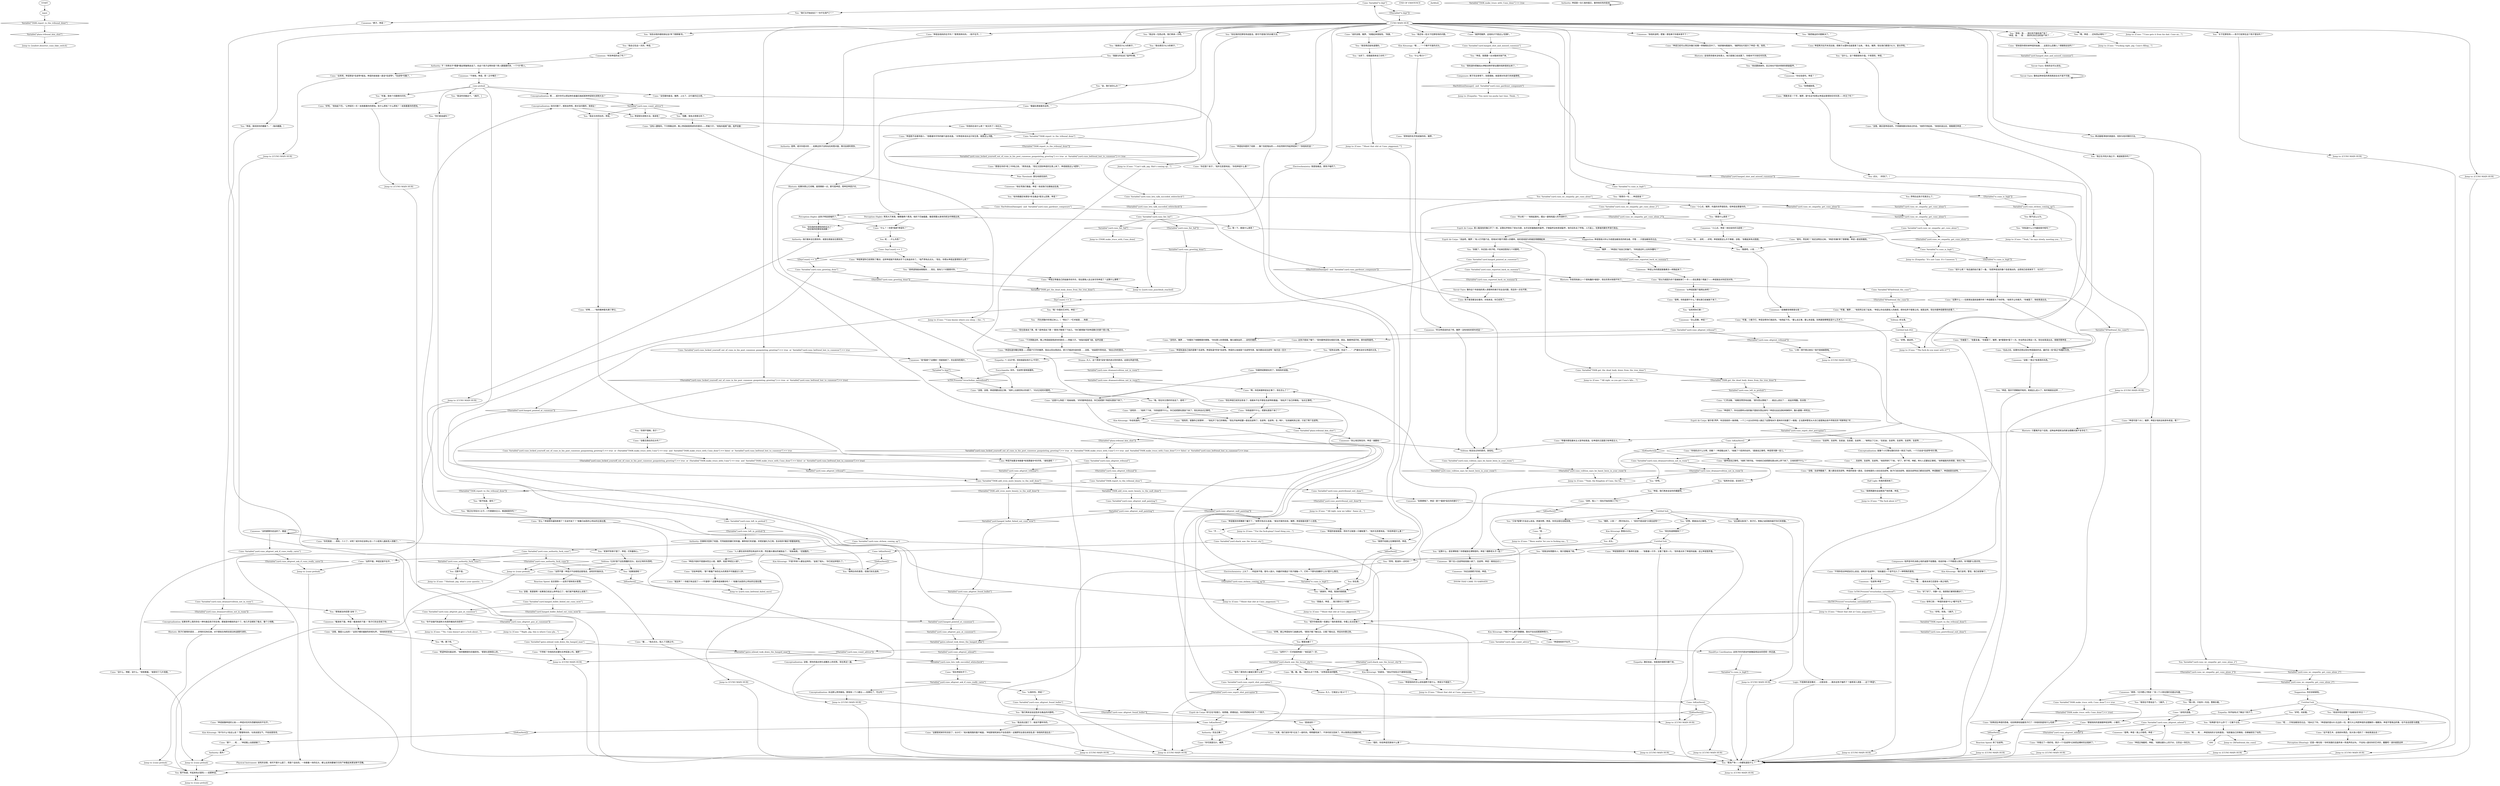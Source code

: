 # YARD / CUNO
# * All greeting except "Making amends".
#* Throwing up advice.
#* Buy pants.
# ==================================================
digraph G {
	  0 [label="START"];
	  1 [label="input"];
	  2 [label="You: “嘿小孩，只给你一句话。警察办案。”"];
	  3 [label="You: “别往我的犯罪现场扔石头了！”\n“别在我的犯罪现场闹腾！”"];
	  4 [label="You: “我没时间做这个。”[离开。]"];
	  5 [label="Jump to: [cuno prehub]"];
	  6 [label="Cuno: “坤诺死了，你也会那样从他的脑子里挑东西出来吗？坤诺也会走进枪林弹雨中，像头豪猪一样死去。”"];
	  7 [label="You: “只有*智障*才会这么说话。恭喜你啊，坤诺，你完全是在自取其辱。”"];
	  8 [label="Cuno: “呃……”"];
	  9 [label="You: “我这有一包思必得，我们再来一次吧。”"];
	  10 [label="Jump to: [Cuno: \"\"Fucking right, pig. Cuno's filling...\"]"];
	  11 [label="Cuno: “呃……只有加姆洛克北边。”他纠正了你。“坤诺指的是8/81北边的一切。那只大公鸡把坤诺的话理解的一塌糊涂。坤诺不管南边的事，也不会去招惹马德雷。”"];
	  12 [label="Cuno: Variable[\"XP.befriend_the_cuno\"]"];
	  13 [label="Variable[\"XP.befriend_the_cuno\"]", shape=diamond];
	  14 [label="!(Variable[\"XP.befriend_the_cuno\"])", shape=diamond];
	  15 [label="Volition: 好主意。"];
	  16 [label="Untitled hub (02)"];
	  17 [label="Pain Threshold: 莫名地感觉良好。"];
	  18 [label="Jump to: [CUNO MAIN HUB]"];
	  19 [label="You: “好吧。”"];
	  20 [label="Cuno: “你跟坤诺算是玩完了，快他妈的滚蛋。”"];
	  21 [label="Cuno: “……吉皮特，吉皮特，吉皮特。”他突然停了下来。“好了，停下吧，坤妮，坤大人还要说正事呢。”他带着胜利的得意，转向了你。"];
	  22 [label="You: “但我没有想要杀人，我只是瞄准了她。”"];
	  23 [label="Jump to: [CUNO MAIN HUB]"];
	  24 [label="Cuno: Variable[\"yard.cuno_fist_fail\"]"];
	  25 [label="Variable[\"yard.cuno_fist_fail\"]", shape=diamond];
	  26 [label="!(Variable[\"yard.cuno_fist_fail\"])", shape=diamond];
	  27 [label="Cuno: Variable[\"yard.cuno_altgreet_tribunal\"]"];
	  28 [label="Variable[\"yard.cuno_altgreet_tribunal\"]", shape=diamond];
	  29 [label="!(Variable[\"yard.cuno_altgreet_tribunal\"])", shape=diamond];
	  30 [label="Cuno: “带着你那些康米主义宣传给我滚。在坤诺的王国里只有坤诺主义。”"];
	  31 [label="You: “听着，我有个问题想问问你。”"];
	  32 [label="Cuno: “坤诺正嗨着呢，坤妮。”他擦去额头上的汗水，又扔出一块石头。"];
	  33 [label="You: “如果我想呢？”"];
	  34 [label="Cuno: “那个……呃……”坤诺看上去困惑极了。"];
	  35 [label="You: “是吗？那你的小蝗城又算什么呢？"];
	  36 [label="You: 坤诺呕吐抑制大法，我来啦！"];
	  37 [label="You: “噢耶，小孩！”（赞许地点头。）“但你不是说是*沙漠吉皮特*？”"];
	  38 [label="You: “我把毒品的问题解决了。”"];
	  39 [label="You: 再试着看清他的真面目，找到与他共情的方法。"];
	  40 [label="You: Variable[\"yard.cuno_wc_empathy_get_cuno_alone_2\"]"];
	  41 [label="Variable[\"yard.cuno_wc_empathy_get_cuno_alone_2\"]", shape=diamond];
	  42 [label="!(Variable[\"yard.cuno_wc_empathy_get_cuno_alone_2\"])", shape=diamond];
	  43 [label="Cuno: “再敢多说一个字，猪猡，就*永远*别想从坤诺这里得到任何东西——听见了吗？”"];
	  44 [label="Cuno: “你到底想干什么，把那玩意放下来了？”"];
	  45 [label="Jump to: [seafort.deserter_cuno_fake_switch]"];
	  46 [label="END OF EXISTENCE"];
	  47 [label="Cuno: “希望坤诺也能这样，”他的眼睛里包含着悲伤。“那家伙真够恶心的。”"];
	  48 [label="Cuno: “好啊，就让坤诺给你几条建议吧。”那孩子看了看左边，又看了看右边，然后向你靠过来。"];
	  49 [label="Cuno: “坤诺看到你挥舞那个罐子了，”他赞许地点头说道。“相当可爱的杂技，猪猡。坤诺很喜欢那个小流氓。”"];
	  50 [label="Cuno: “大家。他们说你*死*过去了一段时间。明明都死掉了，不多时却又回来了。所以我想这还挺酷的呢。”"];
	  51 [label="Jump to: [Cuno: \"\"Cuno knows where you sleep -- the...\"]"];
	  52 [label="Jump to: [CUNO MAIN HUB]"];
	  53 [label="You: “你们是亲戚吗？”"];
	  54 [label="Reaction Speed: 反应很快——这孩子很有街头智慧。"];
	  55 [label="Perception (Sight): 男孩大汗淋漓，眼睛像两个黑洞。他的下巴抽搐着，像是想要从身体的统治中挣脱出来。"];
	  56 [label="Jump to: [TASK.make_truce_with_Cuno_done]"];
	  57 [label="Untitled hub"];
	  58 [label="Cunoesse: “没错！*真正*有意思的东西。”"];
	  59 [label="Jump to: [Cuno: \"\"No. Cuno doesn't give a fuck about...\"]"];
	  60 [label="Cuno: “听着，小婊子们，坤诺会帮你们搞定的。”他扬起下巴。“要么谈正事，要么快滚蛋。别再跟我唧唧歪歪什么艺术了。”"];
	  61 [label="Esprit de Corps: “流血吧，猪猡！”有人打开窗户说，但埃米尔看不清那人的模样。他的视线因为疼痛变得模糊起来……"];
	  62 [label="You: “这全都太肤浅了，孩子们。种族之谜深奥到超乎你们的想象。”"];
	  63 [label="Jump to: [Cuno: \"\"The fuck about it?\"\"]"];
	  64 [label="Authority: 胜利！"];
	  65 [label="Cuno: Variable[\"yard.cuno_volition_says_he_hasnt_been_in_your_room\"]"];
	  66 [label="Variable[\"yard.cuno_volition_says_he_hasnt_been_in_your_room\"]", shape=diamond];
	  67 [label="!(Variable[\"yard.cuno_volition_says_he_hasnt_been_in_your_room\"])", shape=diamond];
	  68 [label="Cuno: “你错过了一场好戏，刚才一个*吉皮特*过来把这棵树完全毁掉了。”"];
	  69 [label="You: “坤诺，我……我吐到不能检查尸体了……”\n“坤诺，我……我……真的吐到无法检查尸体了……”"];
	  70 [label="Jump to: [CUNO MAIN HUB]"];
	  71 [label="Jump to: [Cuno: \"\"Shoot that shit at Cuno, piggonaut.\"\"]"];
	  72 [label="Jump to: [Cuno: \"\"Shoot that shit at Cuno, piggonaut.\"\"]"];
	  73 [label="Cuno: Variable[\"yard.cuno_authority_fuck_cuno\"]"];
	  74 [label="Variable[\"yard.cuno_authority_fuck_cuno\"]", shape=diamond];
	  75 [label="!(Variable[\"yard.cuno_authority_fuck_cuno\"])", shape=diamond];
	  76 [label="Cuno: “好啊…….”他的眼神里充满了梦幻。"];
	  77 [label="Cuno: Variable[\"yard.cuno_altgreet_wall_painting\"]"];
	  78 [label="Variable[\"yard.cuno_altgreet_wall_painting\"]", shape=diamond];
	  79 [label="!(Variable[\"yard.cuno_altgreet_wall_painting\"])", shape=diamond];
	  80 [label="You: “那是什么意思？”"];
	  81 [label="You: 等一下，那是什么意思？"];
	  82 [label="Cuno: “坤诺知道你睡在哪里——把窗户打开的猪猡。我会从阳台爬进去，把刀子插进你身体里……没错，”他装腔作势地说，“我去过你的房间。”"];
	  83 [label="You: “嗯……看来未来它还是有一席之地的。”"];
	  84 [label="Cuno: “是啊，你到底想干什么？那玩意已经被放下来了。”"];
	  85 [label="You: “我还有一些关于犯罪现场的问题。”"];
	  86 [label="Authority: 不！你再也不*需要*跟这帮脑残说话了。向这个孩子证明你是个男人要重要的多。一个*大*男人。"];
	  87 [label="You: “关于犯罪现场——孩子们经常在这个院子里玩吗？”"];
	  88 [label="You: “我正在寻找大海之子。难道就是你吗？”"];
	  89 [label="Cuno: “坤诺可是个大C，猪猡，坤诺才他妈没有尿布老鼠，嗯？”"];
	  90 [label="Cuno: “现在坤诺在乎了。”"];
	  91 [label="Jump to: [Cuno: \"\"Can't talk, pig. Shit's coming up...\"]"];
	  92 [label="You: “认真的吗，坤诺？”"];
	  93 [label="Jump to: [cuno prehub]"];
	  94 [label="You: “我现在不想谈这个。”[离开。]"];
	  95 [label="Esprit de Corps: 玻尔塔·罗萨，布吉街前的一条侧巷。一个二十出头的年轻人接近了巡警埃米尔·莫林并问他要了一根烟。正当莫林警官从大衣口袋里掏出他今早刚买的“阿斯特拉”时……"];
	  96 [label="You: “别傻了，你还是小孩子呢。不如来回答我几个问题吧。”"];
	  97 [label="Cuno: Variable[\"TASK.add_even_more_beauty_to_the_wall_done\"]"];
	  98 [label="Variable[\"TASK.add_even_more_beauty_to_the_wall_done\"]", shape=diamond];
	  99 [label="!(Variable[\"TASK.add_even_more_beauty_to_the_wall_done\"])", shape=diamond];
	  100 [label="darkhub"];
	  101 [label="Rhetoric: 金钱债务根本没有意义，他只是随口说说罢了。你根本不欠他任何东西。"];
	  102 [label="Cuno: “在此之后，如果你还想出现在坤诺面前的话，最好说一些*真正*有趣的东西。”"];
	  103 [label="Drama: 大人，这个男孩*没有*真的进过您的房间。这是在弄虚作假。"];
	  104 [label="Conceptualization: 就像个小引擎在围栏的另一侧活了似的，一个只会说*吉皮特*的引擎。"];
	  105 [label="Cuno: “好吧。”他抬起下巴。“让坤诺乐一乐！给我看看你的把戏。有什么把戏？什么把戏？！给我看看你的把戏。”"];
	  106 [label="You: 弄明白这孩子究竟怎么了。"];
	  107 [label="You: Variable[\"yard.cuno_wc_empathy_get_cuno_alone\"]"];
	  108 [label="Variable[\"yard.cuno_wc_empathy_get_cuno_alone\"]", shape=diamond];
	  109 [label="!(Variable[\"yard.cuno_wc_empathy_get_cuno_alone\"])", shape=diamond];
	  110 [label="Cunoesse: “听见坤诺说的话了吧，猪猡！没有他妈的尿布老鼠！”"];
	  111 [label="You: “我正在寻找大C之子。C代表康米主义。难道就是你吗？”"];
	  112 [label="You: “别在我的犯罪现场说脏话，那可不是我们的办案方法。”"];
	  113 [label="Cuno: “什么？！你想*挑衅*坤诺吗？”"];
	  114 [label="Cuno: “没看见我在扔石头吗？”"];
	  115 [label="Cuno: “亡灵法猪。”他眼含赞赏地说着。“那东西太黑暗了……就这么进去了……如此的残酷。告诉我：“"];
	  116 [label="You: “是谁说的？”"];
	  117 [label="Kim Kitsuragi: “不是*所有*人都会这样的。”金摇了摇头。“你已经这样很久了。”"];
	  118 [label="You: 别在意。"];
	  119 [label="Jump to: [CUNO MAIN HUB]"];
	  120 [label="You: “他说要谢谢你。反正他也不是非得拿到那副盔甲。”"];
	  121 [label="You: “好吧，向前看。”"];
	  122 [label="Cuno: 这孩子提高了嗓门：“但你跟坤诺现在相安无事，朋友。敢朝坤诺开枪，那你就等着吧。”"];
	  123 [label="Savoir Faire: 像他这种体型的男孩爬进去也不是不可能……"];
	  124 [label="Jump to: [Cuno: \"\"Yeah, the Kingdom of Cuno, the fuc...\"]"];
	  125 [label="Kim Kitsuragi: “嗯……”一个微不可查的点头。"];
	  126 [label="Kim Kitsuragi: “*我们*什么都不需要做，我也不会去招惹那种势力。”"];
	  127 [label="Cuno: “傻逼玩意就喜欢这样。”"];
	  128 [label="Cuno: “没错，像座火山似的！”这孩子模仿着剧烈的呕吐声。“真他妈的悲哀。”"];
	  129 [label="Cuno: “原来是你想杀掉坤诺的姑娘……这是怎么回事儿？想跟我谈谈吗？”"];
	  130 [label="Jump to: [Cuno: \"\"Right, pig, this is where Cuno pla...\"]"];
	  131 [label="Jump to: [CUNO MAIN HUB]"];
	  132 [label="Jump to: [CUNO MAIN HUB]"];
	  133 [label="Kim Kitsuragi: “你*为什么*会这么说？”警督转向你，与其说是生气，不如说是惊讶。"];
	  134 [label="Conceptualization: 没错，把你的弱点转化成概念上的优势。现在再试一遍。"];
	  135 [label="Cuno: “你他妈在说什么呢？”他又扔了一块石头。"];
	  136 [label="Cuno: Variable[\"yard.cuno_left_in_prehub\"]"];
	  137 [label="Variable[\"yard.cuno_left_in_prehub\"]", shape=diamond];
	  138 [label="!(Variable[\"yard.cuno_left_in_prehub\"])", shape=diamond];
	  139 [label="Jump to: [Cuno: \"\"Shoot that shit at Cuno, piggonaut.\"\"]"];
	  140 [label="Cuno: “坤诺正带着自己的姑娘寻欢作乐，现在那贱人反过来可怜坤诺了？这算什么事啊？”"];
	  141 [label="Savoir Faire: 像你这个年龄段的男人穿那样的裤子完全没问题，而且你一点也不胖。"];
	  142 [label="Jump to: [Empathy: \"You were too pushy last time. Think...\"]"];
	  143 [label="Suggestion: 你应该谢谢他。"];
	  144 [label="Esprit de Corps: 那人瞄准他的胸口开了一枪，巡警应声倒在了排水沟里，右手还抓着胸前的盔甲。子弹虽然没有穿透盔甲，他仍旧失去了呼吸。人行道上，犯罪者的脚步声渐行渐远。"];
	  145 [label="Cunoesse: “吉皮特，吉皮特，吉皮迪，吉皮提，吉皮特……”她喷出了口水，“吉皮迪，吉皮特，吉皮特，吉皮特，吉皮特……”"];
	  146 [label="Jump to: [CUNO MAIN HUB]"];
	  147 [label="Cuno: “没错，吉皮特酷极了，潮人都会说吉皮特。坤诺的爸爸一直说，无线电里的人也在说吉皮特。条子们说吉皮特。就连吉皮特自己都说吉皮特。坤诺酷极了，坤诺就是吉皮特。”"];
	  148 [label="You: “好了好了，冷静一点。我想我们都得到教训了。”"];
	  149 [label="Jump to: [XP.befriend_the_cuno]"];
	  150 [label="Cuno: Variable[\"yard.cuno_dramaorvolition_not_in_room\"]"];
	  151 [label="Variable[\"yard.cuno_dramaorvolition_not_in_room\"]", shape=diamond];
	  152 [label="!(Variable[\"yard.cuno_dramaorvolition_not_in_room\"])", shape=diamond];
	  153 [label="You: “那我就当你回答‘没有’了。”"];
	  154 [label="Cunoesse: “欧耶，*正中靶心*坤诺！”另一个小孩在围栏后面尖叫着。"];
	  155 [label="Rhetoric: 孩子们使用的语言……非常的无拘无束。对于那些生物而言是没有道理可讲的。"];
	  156 [label="Cuno: “坤诺他妈的怎么会知道耙子是什么，坤诺又不是园丁。”"];
	  157 [label="DOOM THAT CAME TO SARNATH"];
	  158 [label="You: “扔得不错嘛，孩子！”"];
	  159 [label="Cuno: “没空跟你废话，猪猡。上头了，正忙着扔石头呢。”"];
	  160 [label="Electrochemistry: 上头了……听起来不错，很令人高兴。你最好多跟这个孩子接触一下，打听一下那句劲爆的*上头*是什么情况。"];
	  161 [label="Cuno: “你还是个呆子，”他并无恶意地说。”你找坤诺什么事？”"];
	  162 [label="You: “悠着点，坤诺……我只想问几个问题？”"];
	  163 [label="Kim Kitsuragi: “别紧张，”他似乎有些过于谨慎地说着。"];
	  164 [label="Conceptualization: 别问问题了，顺其自然吧。绝对没问题的，我保证！"];
	  165 [label="Cuno: DayCount() == 3"];
	  166 [label="DayCount() == 3", shape=diamond];
	  167 [label="!(DayCount() == 3)", shape=diamond];
	  168 [label="Cuno: “坤诺希望你已经得到了教训，这样坤诺就不用再派手下过来追杀你了。”他严肃地点点头。“现在，你想从坤诺这里得到什么呢？”"];
	  169 [label="Cuno: “坤诺知道自己指的是哪个吉皮特。坤诺知道*所有*吉皮特。坤诺的父亲就是个吉皮特专家，每天都会说吉皮特！每天说一百次！！”"];
	  170 [label="Cuno: “呃……该死……好吧。坤诺就是这么乐于奉献，没错。”他看起来有点困惑。"];
	  171 [label="Cunoesse: “你在告密吗，坤诺？！”"];
	  172 [label="Cuno: “这算什么——在新朋友面前装模作样？坤诺都是为了你好呀。”他挥手让你离开。“你被耍了，快给我滚出去。”"];
	  173 [label="Cunoesse: “连猪都觉得那是垃圾！”"];
	  174 [label="Perception (Hearing): ‘还是一堆垃圾！'你听到围栏后面传来一阵高声的尖叫。‘不会有人喜欢你的艺术的，醒醒吧！谋杀就是这样……'"];
	  175 [label="Cuno: IsKimHere()"];
	  176 [label="IsKimHere()", shape=diamond];
	  177 [label="!(IsKimHere())", shape=diamond];
	  178 [label="Cuno: “你他妈点什么头啊，四眼？！坤诺看出来了。”他做了个丢弃的动作。“直接说正事吧，坤诺得冷静一会儿。”"];
	  179 [label="You: 点头。"];
	  180 [label="Cuno: “跟坤诺说正事吧。”他掰了掰手指。“你他妈已经把那玩意从树上弄下来了，又他妈想干什么？”"];
	  181 [label="Cuno: IsTHCPresent(\"revacholian_nationhood\")"];
	  182 [label="IsTHCPresent(\"revacholian_nationhood\")", shape=diamond];
	  183 [label="!(IsTHCPresent(\"revacholian_nationhood\"))", shape=diamond];
	  184 [label="Jump to: [CUNO MAIN HUB]"];
	  185 [label="You: “哦，现在你又想好好说话了，是吧？”"];
	  186 [label="Cuno: “他妈的，就像你之前那样……”他松开了自己的喉咙。“现在开始坤诺要一直说吉皮特了。吉皮特，吉皮特，吉..*咳*。”在他被呛到之前，只说了两个吉皮特。"];
	  187 [label="You: “坤诺，我们再来谈谈你的棚屋吧。”"];
	  188 [label="You: “我想买FALN的裤子。”"];
	  189 [label="Cuno: Variable[\"tc.kipt\"]"];
	  190 [label="Variable[\"tc.kipt\"]", shape=diamond];
	  191 [label="!(Variable[\"tc.kipt\"])", shape=diamond];
	  192 [label="You: “我们又开始说话了？你不生我气了？”"];
	  193 [label="Cuno: “坤诺才他妈不是康米党主义者，猪猡，他是*坤诺主义者*。”"];
	  194 [label="Cuno: “怎么？坤诺把你逼到绝境了？无话可说了？”他像只凶恶的公鸡似的左摇右摆。"];
	  195 [label="Jump to: [Cuno: \"\"Shitload, pig, what's your questio...\"]"];
	  196 [label="Jump to: [CUNO MAIN HUB]"];
	  197 [label="You: “我觉得还挺有道理的。”"];
	  198 [label="Jump to: [CUNO MAIN HUB]"];
	  199 [label="Cunoesse: “他在骂我们傻逼，坤诺！他说我们在跟彼此乱搞。”"];
	  200 [label="Cuno: Variable[\"TASK.report_to_the_tribunal_done\"]"];
	  201 [label="Variable[\"TASK.report_to_the_tribunal_done\"]", shape=diamond];
	  202 [label="!(Variable[\"TASK.report_to_the_tribunal_done\"])", shape=diamond];
	  203 [label="Cuno: Variable[\"yard.cuno_lets_talk_succeded_whitecheck\"]"];
	  204 [label="Variable[\"yard.cuno_lets_talk_succeded_whitecheck\"]", shape=diamond];
	  205 [label="!(Variable[\"yard.cuno_lets_talk_succeded_whitecheck\"])", shape=diamond];
	  206 [label="Cuno: “小心点，猪猡。外面的世界很危险，但坤诺会罩着你的。”"];
	  207 [label="Jump to: [Cuno: \"\"All right, now we talkin'. Same sh...\"]"];
	  208 [label="You: “我也想买FALN的裤子。”"];
	  209 [label="You: “他告诉我你跟他保证会'宰了那群猪'的。”"];
	  210 [label="Jump to: [CUNO MAIN HUB]"];
	  211 [label="You: “坤诺，我并不想朝她开枪的。枪就这么走火了，有时候就会这样……”"];
	  212 [label="Cuno: “坤诺很想欣赏一个鲁莽的混蛋……”他看着一只手，又看了看另一只。“但你差点杀了坤诺的姑娘，这让坤诺很矛盾。”"];
	  213 [label="Composure: 他声音中的决绝让他的诚意不容置疑，他说的每一个字都是认真的。你*需要*认真对待。"];
	  214 [label="You: “有种试试啊，你这个……”（严重危及你与坤诺的关系。）"];
	  215 [label="Cunoesse: “干掉他，坤诺，耶！正中嘴巴！”"];
	  216 [label="Authority: 他们根本没注意到你，或是在假装没注意到你。"];
	  217 [label="cuno prehub"];
	  218 [label="You: 我不知道，听起来有点冒险——说那种话。"];
	  219 [label="You: 沉默不语。"];
	  220 [label="Cuno: “当然不要！坤诺才不会相信这套鬼话，该死的钓鱼执法。”"];
	  221 [label="Jump to: [CUNO MAIN HUB]"];
	  222 [label="Authority: 是啊，或许你是对的……如果这孩子没有站在枪管对面，情况会顺利得多。"];
	  223 [label="Jump to: [cuno prehub]"];
	  224 [label="Cuno: Variable[\"yard.cuno_locked_yourself_out_of_cuno_in_his_post_cunoesse_gunpointing_greeting\"] == true  or  (Variable[\"TASK.make_truce_with_Cuno\"] == true  and  Variable[\"TASK.make_truce_with_Cuno_done\"] == false)  or  Variable[\"yard.cuno_befriend_lost_to_cunoesse\"] == true"];
	  225 [label="Variable[\"yard.cuno_locked_yourself_out_of_cuno_in_his_post_cunoesse_gunpointing_greeting\"] == true  or  (Variable[\"TASK.make_truce_with_Cuno\"] == true  and  Variable[\"TASK.make_truce_with_Cuno_done\"] == false)  or  Variable[\"yard.cuno_befriend_lost_to_cunoesse\"] == true", shape=diamond];
	  226 [label="!(Variable[\"yard.cuno_locked_yourself_out_of_cuno_in_his_post_cunoesse_gunpointing_greeting\"] == true  or  (Variable[\"TASK.make_truce_with_Cuno\"] == true  and  Variable[\"TASK.make_truce_with_Cuno_done\"] == false)  or  Variable[\"yard.cuno_befriend_lost_to_cunoesse\"] == true)", shape=diamond];
	  227 [label="Cuno: 坤诺开始重复地做着*有我罩着你*的手势。“谁知道呢？！”"];
	  228 [label="Cunoesse: “小心点，坤诺！他在拍你的马屁呢！”"];
	  229 [label="Kim Kitsuragi: 警督点点头。"];
	  230 [label="Reaction Speed: 除了吉皮特。"];
	  231 [label="You: “好吧，失陪。”[离开。]"];
	  232 [label="Electrochemistry: 我是指毒品，那孩子嗑药了。"];
	  233 [label="Cuno: “当然不了！艺术就是狗屎！”他后退了一步。"];
	  234 [label="You: （写在想象中的笔记本上。）“明白了：*艺术就是……狗屎…….”"];
	  235 [label="Cuno: “酷，酷，酷。”他的头点个不停。“对坤诺来说好酷啊。”"];
	  236 [label="You: “太好了，但我能简单说几句吗？”"];
	  237 [label="Conceptualization: 永远那么愤世嫉俗。那我有一个小建议——别再吐了，可以吗？"];
	  238 [label="You: “你知道什么工作最容易中枪吗？”"];
	  239 [label="Cuno: Variable[\"TASK.get_the_dead_body_down_from_the_tree_done\"]"];
	  240 [label="Variable[\"TASK.get_the_dead_body_down_from_the_tree_done\"]", shape=diamond];
	  241 [label="!(Variable[\"TASK.get_the_dead_body_down_from_the_tree_done\"])", shape=diamond];
	  242 [label="Jump to: [Cuno: \"\"All right, so you got Cuno's kilo....\"]"];
	  243 [label="Cuno: 坤诺再次拉开夹克拉链，把裤子从塑料包装里拿了出来。“拿去，猪猡。现在我们都是FALN，是伙伴啦。”"];
	  244 [label="You: “我跟马列拉说了盔甲的事。”"];
	  245 [label="Cuno: “坤诺绝不会善待弱小，”他看着你可怜的跛行姿态说道。“对坤诺来说永远只有生意，就是这么冷酷。”"];
	  246 [label="Cunoesse: “从坤诺屁股下面爬出来吧！”"];
	  247 [label="Jump to: [CUNO MAIN HUB]"];
	  248 [label="Volition: 他没去过你的房间，放轻松。"];
	  249 [label="Conceptualization: 如果世界上真的存在一种叫做丑孩子的生物，那就是你眼前的这个了。他几乎丑陋到了极点，像个小地精。"];
	  250 [label="Cuno: “就这样？！你就只有这招了——*不是吧*？还要坤诺来教你吗？！”他像只凶恶的公鸡似的左摇右摆。"];
	  251 [label="Cuno: Variable[\"yard.shack_saw_the_locust_city\"]"];
	  252 [label="Variable[\"yard.shack_saw_the_locust_city\"]", shape=diamond];
	  253 [label="!(Variable[\"yard.shack_saw_the_locust_city\"])", shape=diamond];
	  254 [label="Cuno: IsKimHere()"];
	  255 [label="IsKimHere()", shape=diamond];
	  256 [label="!(IsKimHere())", shape=diamond];
	  257 [label="Cuno: “当然不能，坤诺还是不在乎。”"];
	  258 [label="Cuno: Variable[\"yard.cuno_altgreet_found_bullet\"]"];
	  259 [label="Variable[\"yard.cuno_altgreet_found_bullet\"]", shape=diamond];
	  260 [label="!(Variable[\"yard.cuno_altgreet_found_bullet\"])", shape=diamond];
	  261 [label="You: “我们再来谈谈这些非法毒品的问题吧。”"];
	  262 [label="You: “嘿，坤诺……还有思必得吗？”"];
	  263 [label="Cuno: “坤诺给你提供了线索……像个告密鬼似的——你反而倒可怜起坤诺来了？快他妈的滚！”"];
	  264 [label="Cunoesse: “坤诺让你的肥屁股像果冻一样跑起来了。”"];
	  265 [label="You: “随便吧，小孩……”"];
	  266 [label="Cuno: “你被耍了。”他重复着。“你被耍了，猪猡。被*狠狠地*耍了一次。你当然会记得这一天。现在给我滚出去，竟敢同情坤诺……”"];
	  267 [label="Cunoesse: “听到坤诺的话了吗？”"];
	  268 [label="You: 点头。（听到了。）"];
	  269 [label="Cuno: “去死吧，坤诺想说*吉皮特*就说。坤诺的爸爸就一直说*吉皮特*。*吉皮特*可酷了。”"];
	  270 [label="Cunoesse: “那个巨人吉皮特收他做小弟了，吉皮特，坤诺！离他远点儿！”"];
	  271 [label="Esprit de Corps: 你*正在*找借口，他想着。即便如此，你仍然把枪对准了一个孩子。"];
	  272 [label="You: “什么*势力*？”"];
	  273 [label="Cuno: “坤诺他妈的不在乎。”"];
	  274 [label="You: “我不知道，是吗？”"];
	  275 [label="Rhetoric: 只要离开这个后院，这种由坤诺统治的新治理模式就不复存在了。"];
	  276 [label="Cuno: “交给坤诺吧。”那个朝着尸体扔石头的男孩不可能超过12岁。"];
	  277 [label="Authority: 仿佛再次回到了校园，咒骂就是恶霸们的利器。解除他们的武器，并把武器化为己用。告诉他你*确实*想要挑衅他。"];
	  278 [label="You: 呃……什么东西？"];
	  279 [label="You: “抱歉，我有点得意忘形了。”"];
	  280 [label="Jump to: [CUNO MAIN HUB]"];
	  281 [label="Jump to: [cuno prehub]"];
	  282 [label="You: “给你跑腿还有那些*非法毒品*是怎么回事，坤诺？”"];
	  283 [label="Jump to: [Cuno: \"\"Cuno gets it from his dad. Cuno an...\"]"];
	  284 [label="Cuno: HasVolitionDamage()  and  Variable[\"yard.cuno_gardener_composure\"]"];
	  285 [label="HasVolitionDamage()  and  Variable[\"yard.cuno_gardener_composure\"]", shape=diamond];
	  286 [label="!(HasVolitionDamage()  and  Variable[\"yard.cuno_gardener_composure\"])", shape=diamond];
	  287 [label="Perception (Sight): 这孩子明显是嗑药了。"];
	  288 [label="Suggestion: 坤诺很高兴你认为他是加姆洛克的统治者，尽管……只是加姆洛克北边。"];
	  289 [label="Cuno: “这不是艺术，这他妈叫残忍。别大惊小怪的了！快给我滚出去！”"];
	  290 [label="Cuno: Variable[\"yard.cuno_esprit_shot_porcupine\"]"];
	  291 [label="Variable[\"yard.cuno_esprit_shot_porcupine\"]", shape=diamond];
	  292 [label="!(Variable[\"yard.cuno_esprit_shot_porcupine\"])", shape=diamond];
	  293 [label="Drama: 大人，它就这么*走火*了！"];
	  294 [label="Savoir Faire: 但他完全可以进去。"];
	  295 [label="Cuno: “啊，你回来跟坤诺谈正事了。现在怎么了？”"];
	  296 [label="Jump to: [Cuno: \"\"The fuck do you want with it?\"\"]"];
	  297 [label="Cuno: “怎样，贱人？！现在开始找借口了吗？”"];
	  298 [label="You: “劳驾，耽误你一点时间！”"];
	  299 [label="Cuno: Variable[\"TASK.make_truce_with_Cuno_done\"] == true"];
	  300 [label="Variable[\"TASK.make_truce_with_Cuno_done\"] == true", shape=diamond];
	  301 [label="!(Variable[\"TASK.make_truce_with_Cuno_done\"] == true)", shape=diamond];
	  302 [label="Cuno: “那就他妈的直接跟坤诺讲啊，小猪仔。”"];
	  303 [label="You: “或许你能给我一些建议？我的意思是，你看上去淡定极了。”"];
	  304 [label="Cunoesse: “没死都算你走运的了，傻逼！”"];
	  305 [label="You: “啊，算了吧。”"];
	  306 [label="Cuno: “你究竟是……得有，八十了，对吧？或许你应该停止在一个小屁孩儿面前丢人现眼了。”"];
	  307 [label="You: 哪里劲爆了？"];
	  308 [label="You: 我不这么认为。"];
	  309 [label="You: “我会与你同在的，坤诺。”"];
	  310 [label="Cuno: “猪猡……”坤诺拍了拍自己的脑门。“你知道这听上去有多蠢吗？”"];
	  311 [label="Cuno: “这都是老掉牙的流言了，伙计们！”他对着周围的窗户喊道。“坤诺即使死掉也不会告密的！这猪猡完全是在胡言乱语！快他妈的滚出去！”"];
	  312 [label="You: “别想威胁我。”"];
	  313 [label="Cuno: “不用你告诉坤诺该怎么说话。该死的*吉皮特*。”他给最后一个音节注入了一种特殊的喜悦。"];
	  314 [label="Cuno: “咳……咳……坤诺他妈的才没有窒息。”他抓着自己的喉咙，仿佛被扼住了似的。"];
	  315 [label="Untitled hub"];
	  316 [label="Cuno: “没错，没错，坤诺想要谈些正事。”他听上去甚至有点伤感了。“问点正经的问题吧。”"];
	  317 [label="Cuno: “该死的……”他停了下来。“你到底想干什么，你已经把那玩意放下来了，现在来谈点正事吧。”"];
	  318 [label="You: “我想再跟你谈谈那具尸体的事，坤诺。”"];
	  319 [label="You: “坤诺，我找到你的棚屋了。”（指向棚屋。）"];
	  320 [label="Cuno: Variable[\"tc.cuno_is_high\"]"];
	  321 [label="Variable[\"tc.cuno_is_high\"]", shape=diamond];
	  322 [label="!(Variable[\"tc.cuno_is_high\"])", shape=diamond];
	  323 [label="You: “我得问一句……坤诺是谁？”"];
	  324 [label="Cuno: Variable[\"yard.cuno_locked_yourself_out_of_cuno_in_his_post_cunoesse_gunpointing_greeting\"] == true  or  Variable[\"yard.cuno_befriend_lost_to_cunoesse\"] == true"];
	  325 [label="Variable[\"yard.cuno_locked_yourself_out_of_cuno_in_his_post_cunoesse_gunpointing_greeting\"] == true  or  Variable[\"yard.cuno_befriend_lost_to_cunoesse\"] == true", shape=diamond];
	  326 [label="!(Variable[\"yard.cuno_locked_yourself_out_of_cuno_in_his_post_cunoesse_gunpointing_greeting\"] == true  or  Variable[\"yard.cuno_befriend_lost_to_cunoesse\"] == true)", shape=diamond];
	  327 [label="Cunoesse: “他*毁掉*了这棵树！彻底毁掉了，完全是场色情片。”"];
	  328 [label="Jump to: [CUNO MAIN HUB]"];
	  329 [label="You: “我想不如就让往事随风吧，坤诺。”"];
	  330 [label="Cuno: IsKimHere()"];
	  331 [label="IsKimHere()", shape=diamond];
	  332 [label="!(IsKimHere())", shape=diamond];
	  333 [label="Authority: 完全正确！"];
	  334 [label="Cuno: Variable[\"yard.hanged_bullet_fished_out_cuno_wow\"]"];
	  335 [label="Variable[\"yard.hanged_bullet_fished_out_cuno_wow\"]", shape=diamond];
	  336 [label="!(Variable[\"yard.hanged_bullet_fished_out_cuno_wow\"])", shape=diamond];
	  337 [label="Cuno: Variable[\"yard.cuno_altgreet_gun_at_cunoesse\"]"];
	  338 [label="Variable[\"yard.cuno_altgreet_gun_at_cunoesse\"]", shape=diamond];
	  339 [label="!(Variable[\"yard.cuno_altgreet_gun_at_cunoesse\"])", shape=diamond];
	  340 [label="You: “你不会碰巧知道有关失踪的蝗虫的消息吧？”"];
	  341 [label="Cunoesse: “快他妈滚吧，肥猪！那些裤子你根本穿不下！”"];
	  342 [label="Jump to: [yard.cuno_punchhub_reached]"];
	  343 [label="Cuno: Variable[\"yard.cuno_wc_empathy_get_cuno_alone_2\"]"];
	  344 [label="Variable[\"yard.cuno_wc_empathy_get_cuno_alone_2\"]", shape=diamond];
	  345 [label="!(Variable[\"yard.cuno_wc_empathy_get_cuno_alone_2\"])", shape=diamond];
	  346 [label="Cuno: “所以呢？！”他挑起眉毛，摆出一副咄咄逼人的冷漠样子。"];
	  347 [label="Rhetoric: 如果你想让它闭嘴，就得果断一点。那可是坤诺，用坤言坤语才对。"];
	  348 [label="Jump to: [Cuno: \"\"Shoot that shit at Cuno, piggonaut.\"\"]"];
	  349 [label="You: “现在知道尊重我了？”"];
	  350 [label="Cuno: “做梦吧猪猡，这他妈才不是这么*回事*。”"];
	  351 [label="Untitled hub"];
	  352 [label="Cuno: IsKimHere()"];
	  353 [label="IsKimHere()", shape=diamond];
	  354 [label="!(IsKimHere())", shape=diamond];
	  355 [label="Jump to: [CUNO MAIN HUB]"];
	  356 [label="Cunoesse: “你应该拿耙子扔他，坤诺。”"];
	  357 [label="Cuno: Variable[\"gates.mhead_took_down_the_hanged_man\"]"];
	  358 [label="Variable[\"gates.mhead_took_down_the_hanged_man\"]", shape=diamond];
	  359 [label="!(Variable[\"gates.mhead_took_down_the_hanged_man\"])", shape=diamond];
	  360 [label="Cuno: “不然呢？你他妈的还要吐在坤诺身上吗，猪猡？”"];
	  361 [label="Cunoesse: “怎么回事，坤诺？”"];
	  362 [label="Cuno: “下次再敢这样，晚上坤诺就是爬进你的房间——带着刀子。”他指向褴褛飞旋，低声说着："];
	  363 [label="Cuno: “没有人要随风。下次再敢这样，晚上坤诺就是爬进你的房间——带着刀子。”他指向褴褛飞旋，低声说着："];
	  364 [label="You: “我明白你的意思，但我们别无选择。”"];
	  365 [label="Cuno: Variable[\"yard.cuno_vomit_advice\"]"];
	  366 [label="Variable[\"yard.cuno_vomit_advice\"]", shape=diamond];
	  367 [label="!(Variable[\"yard.cuno_vomit_advice\"])", shape=diamond];
	  368 [label="Hand/Eye Coordination: 这孩子的手部动作就像篮球运动员控球一样迅速。"];
	  369 [label="Jump to: [CUNO MAIN HUB]"];
	  370 [label="You: “真希望我能亲眼看到……现在，我有几个问题想问你。”"];
	  371 [label="Logic: 不规律的语言模式……过度自信……莫非这孩子嗑药了？值得深入调查……这个*坤诺*。"];
	  372 [label="Cuno: “说什么呢？”他迅速四处打量了一番。“别把坤诺说的像个告密鬼似的。这把戏已经老掉牙了，伙计们！”"];
	  373 [label="Cuno: “没错，确实是坤诺说的。不用跟我重复我说过的话。”他把手举起来。“快他妈滚出去，竟敢模仿坤诺……”"];
	  374 [label="You: “别再提*吉什么的*了！它属于过去。”"];
	  375 [label="You: “好啊，那就谈点正事吧。”"];
	  376 [label="Kim Kitsuragi: “你会知道的。”"];
	  377 [label="Cuno: “把坤诺的名字改成操你妈，猪猡。”"];
	  378 [label="Cunoesse: “瞄准他下面，坤诺！瞄准他的下面！”孩子们完全忽视了你。"];
	  379 [label="Cuno: “该死的混蛋。”"];
	  380 [label="Jump to: [CUNO MAIN HUB]"];
	  381 [label="You: “去死吧你们俩！”"];
	  382 [label="Cuno: Variable[\"yard.cuno_altgreet_ask_if_cuno_really_cares\"]"];
	  383 [label="Variable[\"yard.cuno_altgreet_ask_if_cuno_really_cares\"]", shape=diamond];
	  384 [label="!(Variable[\"yard.cuno_altgreet_ask_if_cuno_really_cares\"])", shape=diamond];
	  385 [label="Cuno: “没什么，坤妮，没什么。”他咳嗽着。“就是切了几片培根。”"];
	  386 [label="Cuno: Variable[\"yard.cuno_altgreet_tribunal\"]"];
	  387 [label="Variable[\"yard.cuno_altgreet_tribunal\"]", shape=diamond];
	  388 [label="!(Variable[\"yard.cuno_altgreet_tribunal\"])", shape=diamond];
	  389 [label="Cuno: “该死的，猪猡……”你看到了他眼睛里的尊敬。“你在那儿伤得很重。像头被放血的……该死的猪猡。”"];
	  390 [label="Cuno: Variable[\"TASK.report_to_the_tribunal_done\"]"];
	  391 [label="Variable[\"TASK.report_to_the_tribunal_done\"]", shape=diamond];
	  392 [label="!(Variable[\"TASK.report_to_the_tribunal_done\"])", shape=diamond];
	  393 [label="Cuno: Variable[\"yard.cuno_posttribunal_exit_done\"]"];
	  394 [label="Variable[\"yard.cuno_posttribunal_exit_done\"]", shape=diamond];
	  395 [label="!(Variable[\"yard.cuno_posttribunal_exit_done\"])", shape=diamond];
	  396 [label="Cunoesse: “别再哽咽了，坤诺！那个*基佬*掐住你的脖子了！”"];
	  397 [label="Jump to: [Cuno: \"\"Been waitin' for you to fucking ma...\"]"];
	  398 [label="You: “我去找过园丁了，她说不要听你的。”"];
	  399 [label="Jump to: [CUNO MAIN HUB]"];
	  400 [label="Authority: 坤诺是一位仁慈的国王，善待他任性的臣民。"];
	  401 [label="Cuno: “现在坤诺已经完全恢复了，他根本不在乎那些吉皮特和傻逼。”他松开了自己的喉咙。“谈点正事吧。”"];
	  402 [label="Cuno: 他夸口到：“坤诺的爸爸*什么*都不在乎。”"];
	  403 [label="Empathy: *一点点*吧，但别指望会有什么*不同*。"];
	  404 [label="Cuno: Variable[\"yard.hanged_shot_and_missed_cunoesse\"]"];
	  405 [label="Variable[\"yard.hanged_shot_and_missed_cunoesse\"]", shape=diamond];
	  406 [label="!(Variable[\"yard.hanged_shot_and_missed_cunoesse\"])", shape=diamond];
	  407 [label="You: “坤诺，我需要一台冰箱来存放尸体。”"];
	  408 [label="You: “金，我们该怎么办？”"];
	  409 [label="Cuno: Variable[\"yard.cuno_elchem_coming_up\"]"];
	  410 [label="Variable[\"yard.cuno_elchem_coming_up\"]", shape=diamond];
	  411 [label="!(Variable[\"yard.cuno_elchem_coming_up\"])", shape=diamond];
	  412 [label="Cuno: “人人都在说你突然在枪战中大哭，然后像头猪似的被放血了。”他耸耸肩。“还挺酷的。”"];
	  413 [label="You: “小孩！想不想过来玩？我不是缉毒警哦。”"];
	  414 [label="Conceptualization: 嗯……或许你可以把这种负能量压缩成某种坤诺呕吐抑制大法？"];
	  415 [label="You: “老爹坏到骨子里了，坤诺。烂到最核心。”"];
	  416 [label="You: “不……”"];
	  417 [label="Jump to: [cuno prehub]"];
	  418 [label="You: 没错，真是聪明！如果我已经这么称呼自己了，他们就不能再这么说我了。"];
	  419 [label="Cuno: “猪……”他点点头，陷入了沉默之中。"];
	  420 [label="Jump to: [Cuno: \"\"Yeah,\" he says slowly, meeting you...\"]"];
	  421 [label="Composure: 裤子完全穿得下，别搭理她，她是想对你进行肉体羞辱呢。"];
	  422 [label="Cuno: “坤诺已经可以预见你像只老鹰一样翱翔在空中了。”他骄傲地看着你。“猪猡现在可是欠了坤诺一笔，钱债。”"];
	  423 [label="You: “没什么，这个情报很有价值。干得漂亮，坤诺。”"];
	  424 [label="You: “他说你现在是整个*加姆洛克*的王？！”"];
	  425 [label="Empathy: 你开始有点了解这个孩子了。"];
	  426 [label="Cuno: “听着，猪猡……”他突然正经了起来。“坤诺让你去找那些人的麻烦，把你玩弄于股掌之间。就是这样。现在你跟坤诺都得向前看了。”"];
	  427 [label="Cuno: “别以为就因为你下面被射掉了一半——现在算是个残废了——坤诺就会对你区别对待。”"];
	  428 [label="Cuno: “很好。你找坤诺究竟有什么事？”"];
	  429 [label="You: “这算什么，语言博物馆？你想被放在博物馆吗，坤诺？跟群老头子一起？”"];
	  430 [label="Cunoesse: “吉皮特-坤诺！”"];
	  431 [label="Half Light: 你真的惹到他了。"];
	  432 [label="Cuno: Variable[\"plaza.tribunal_kim_shot\"]"];
	  433 [label="Variable[\"plaza.tribunal_kim_shot\"]", shape=diamond];
	  434 [label="!(Variable[\"plaza.tribunal_kim_shot\"])", shape=diamond];
	  435 [label="Cunoesse: “别让他压制住你，坤诺！操翻他！”"];
	  436 [label="Encyclopedia: 另外，‘吉皮特'是种族蔑称。"];
	  437 [label="CUNO MAIN HUB"];
	  438 [label="You: “那具尸体——你都知道些什么？”"];
	  439 [label="Cuno: “坤诺会他妈的在乎吗？”那男孩转向你。（他不在乎。）"];
	  440 [label="Cuno: Variable[\"yard.cuno_greeting_done\"]"];
	  441 [label="Variable[\"yard.cuno_greeting_done\"]", shape=diamond];
	  442 [label="!(Variable[\"yard.cuno_greeting_done\"])", shape=diamond];
	  443 [label="Physical Instrument: 该死的没错，他可不是什么园丁，而是个运动员。一块接着一块的石头，都让这具快要被打烂的尸体看起来更加惨不忍睹。"];
	  444 [label="Jump to: [Cuno: \"\"Shoot that shit at Cuno, piggonaut.\"\"]"];
	  445 [label="Cuno: “坤诺就像坤诺的父亲——坤诺对任何东西都他妈的不在乎。”"];
	  446 [label="You: “哦？你喜欢艺术吗，坤诺？”"];
	  447 [label="Jump to: [Cuno: \"\"For the fuck-gimp? Good thing you...\"]"];
	  448 [label="You: “我知道你把蝗虫从神秘动物学家设置的陷阱里抓出来了。”"];
	  449 [label="Cuno: “说的没错，猪猡。”他看起来很愉悦。“狗屎。”"];
	  450 [label="Cuno: “现在是谁说了算，嗯？是坤诺说了算！”那孩子整理了下自己。“你们都想象不到坤诺撕烂的那个胆小鬼。”"];
	  451 [label="Jump to: [yard.cuno_befriend_failed_once]"];
	  452 [label="Cuno: Variable[\"tc.cuno_is_high\"]"];
	  453 [label="Variable[\"tc.cuno_is_high\"]", shape=diamond];
	  454 [label="!(Variable[\"tc.cuno_is_high\"])", shape=diamond];
	  455 [label="Jump to: [Empathy: \"It's not Cuno. It's Cunoesse.\"]"];
	  456 [label="Cuno: Variable[\"yard.cuno_wc_empathy_get_cuno_alone\"]"];
	  457 [label="Variable[\"yard.cuno_wc_empathy_get_cuno_alone\"]", shape=diamond];
	  458 [label="!(Variable[\"yard.cuno_wc_empathy_get_cuno_alone\"])", shape=diamond];
	  459 [label="Cuno: “是吗，然后呢？”他还没明白过来。“坤诺*的确*宰了那群猪，坤诺一直说到做到。”"];
	  460 [label="You: “我会记住这一天的，坤诺。”"];
	  461 [label="You: “好啊，就这样。”"];
	  462 [label="Kim Kitsuragi: “我们走吧，警官。我已经受够了。”"];
	  463 [label="Cuno: “这是什么狗屁？”他耸耸肩。“好好跟坤诺说话，你已经把那个狗屁玩意放下来了。”"];
	  464 [label="Jump to: [CUNO MAIN HUB]"];
	  465 [label="Cuno: 孩子甚至都没在看你。对他来说，你已经死了。"];
	  466 [label="Cuno: “那是在你的*老二*中枪之前，”男孩说道。“现在又回到坤诺的生意上来了。坤诺就是这么*成熟*。”"];
	  467 [label="Cunoesse: “耙子，坤诺！”"];
	  468 [label="Cuno: Variable[\"yard.cuno_altgreet_mhead\"]"];
	  469 [label="Variable[\"yard.cuno_altgreet_mhead\"]", shape=diamond];
	  470 [label="!(Variable[\"yard.cuno_altgreet_mhead\"])", shape=diamond];
	  471 [label="Cunoesse: “是啊，坤诺！骑上闪电吧，坤诺！”"];
	  472 [label="You: “谢谢你，坤诺。我真的很感激。”"];
	  473 [label="Cuno: “坤诺的爸爸就是，而你不过就是一只蝼蚁罢了。”他并无恶意地说。“你找坤诺什么事？”"];
	  474 [label="Volition: *立刻*放下这些愚蠢的念头，说点正常的东西吧。"];
	  475 [label="Cuno: “你可真是扫兴，猪猡。”"];
	  476 [label="Cuno: Variable[\"yard.hanged_pointed_at_cunoesse\"]"];
	  477 [label="Variable[\"yard.hanged_pointed_at_cunoesse\"]", shape=diamond];
	  478 [label="!(Variable[\"yard.hanged_pointed_at_cunoesse\"])", shape=diamond];
	  479 [label="Cuno: Variable[\"yard.cuno_reported_back_on_manana\"]"];
	  480 [label="Variable[\"yard.cuno_reported_back_on_manana\"]", shape=diamond];
	  481 [label="!(Variable[\"yard.cuno_reported_back_on_manana\"])", shape=diamond];
	  482 [label="Rhetoric: 你发现他身上一个很有趣的*按钮*，现在形势对他很不利了。"];
	  483 [label="Jump to: [CUNO MAIN HUB]"];
	  484 [label="Cuno: “别再扰乱坤诺的思绪，也别再拿枪指着孩子们了！你他妈到底有什么毛病？”"];
	  485 [label="Empathy: 确实如此，他是真的很想冷静下来。"];
	  486 [label="Cuno: Variable[\"yard.cuno_dramaorvolition_not_in_room\"]"];
	  487 [label="Variable[\"yard.cuno_dramaorvolition_not_in_room\"]", shape=diamond];
	  488 [label="!(Variable[\"yard.cuno_dramaorvolition_not_in_room\"])", shape=diamond];
	  489 [label="You: “掐死你活该，反动份子。”"];
	  0 -> 1
	  1 -> 201
	  2 -> 379
	  3 -> 216
	  5 -> 218
	  6 -> 95
	  7 -> 8
	  8 -> 397
	  9 -> 208
	  11 -> 289
	  12 -> 13
	  12 -> 14
	  13 -> 484
	  14 -> 426
	  15 -> 16
	  16 -> 122
	  16 -> 266
	  16 -> 461
	  17 -> 199
	  18 -> 438
	  19 -> 429
	  20 -> 463
	  21 -> 147
	  22 -> 298
	  23 -> 438
	  24 -> 25
	  24 -> 26
	  25 -> 56
	  26 -> 441
	  27 -> 28
	  27 -> 29
	  28 -> 97
	  29 -> 390
	  30 -> 248
	  31 -> 105
	  32 -> 468
	  33 -> 331
	  34 -> 64
	  35 -> 290
	  36 -> 135
	  37 -> 229
	  38 -> 243
	  39 -> 40
	  40 -> 41
	  40 -> 42
	  41 -> 344
	  42 -> 344
	  43 -> 268
	  44 -> 376
	  44 -> 186
	  47 -> 70
	  48 -> 307
	  49 -> 416
	  49 -> 473
	  49 -> 447
	  50 -> 428
	  51 -> 82
	  52 -> 438
	  53 -> 136
	  54 -> 418
	  55 -> 81
	  55 -> 3
	  55 -> 113
	  57 -> 424
	  57 -> 121
	  57 -> 210
	  57 -> 425
	  58 -> 211
	  60 -> 175
	  61 -> 96
	  61 -> 310
	  61 -> 239
	  62 -> 464
	  64 -> 93
	  65 -> 66
	  65 -> 67
	  66 -> 295
	  67 -> 124
	  68 -> 328
	  69 -> 129
	  70 -> 438
	  71 -> 303
	  72 -> 303
	  73 -> 74
	  73 -> 75
	  74 -> 219
	  74 -> 419
	  75 -> 33
	  75 -> 417
	  75 -> 220
	  76 -> 132
	  77 -> 78
	  77 -> 79
	  78 -> 335
	  79 -> 49
	  80 -> 228
	  81 -> 288
	  82 -> 103
	  83 -> 148
	  84 -> 381
	  85 -> 125
	  86 -> 269
	  86 -> 215
	  87 -> 131
	  88 -> 89
	  89 -> 154
	  89 -> 275
	  90 -> 383
	  91 -> 160
	  92 -> 258
	  93 -> 218
	  95 -> 291
	  96 -> 476
	  97 -> 98
	  97 -> 99
	  98 -> 77
	  99 -> 335
	  101 -> 120
	  102 -> 58
	  103 -> 151
	  104 -> 21
	  105 -> 369
	  106 -> 108
	  107 -> 109
	  107 -> 110
	  108 -> 457
	  109 -> 457
	  110 -> 248
	  111 -> 194
	  112 -> 91
	  113 -> 278
	  114 -> 224
	  115 -> 6
	  116 -> 50
	  117 -> 364
	  118 -> 472
	  119 -> 438
	  120 -> 171
	  121 -> 374
	  122 -> 214
	  123 -> 123
	  125 -> 272
	  126 -> 273
	  126 -> 365
	  127 -> 55
	  128 -> 305
	  129 -> 405
	  131 -> 438
	  132 -> 438
	  133 -> 34
	  134 -> 52
	  135 -> 200
	  136 -> 138
	  136 -> 139
	  137 -> 115
	  138 -> 277
	  139 -> 303
	  140 -> 342
	  141 -> 465
	  143 -> 57
	  144 -> 61
	  145 -> 104
	  146 -> 438
	  147 -> 431
	  148 -> 402
	  150 -> 152
	  150 -> 153
	  151 -> 487
	  152 -> 249
	  153 -> 378
	  154 -> 2
	  154 -> 299
	  154 -> 94
	  155 -> 5
	  156 -> 444
	  158 -> 114
	  159 -> 161
	  160 -> 321
	  161 -> 329
	  162 -> 71
	  163 -> 156
	  164 -> 36
	  164 -> 309
	  165 -> 168
	  165 -> 167
	  166 -> 446
	  167 -> 440
	  168 -> 370
	  169 -> 403
	  170 -> 265
	  171 -> 312
	  172 -> 102
	  173 -> 60
	  174 -> 18
	  175 -> 177
	  175 -> 178
	  176 -> 230
	  177 -> 19
	  177 -> 180
	  178 -> 486
	  179 -> 429
	  180 -> 147
	  181 -> 184
	  181 -> 183
	  182 -> 316
	  183 -> 348
	  184 -> 438
	  185 -> 317
	  186 -> 432
	  187 -> 297
	  188 -> 244
	  189 -> 192
	  189 -> 191
	  190 -> 182
	  191 -> 437
	  192 -> 467
	  193 -> 276
	  194 -> 451
	  196 -> 438
	  197 -> 236
	  198 -> 438
	  199 -> 282
	  200 -> 202
	  200 -> 203
	  201 -> 433
	  202 -> 325
	  203 -> 205
	  203 -> 206
	  204 -> 90
	  205 -> 24
	  206 -> 80
	  208 -> 244
	  209 -> 460
	  210 -> 438
	  211 -> 213
	  212 -> 485
	  213 -> 313
	  213 -> 462
	  214 -> 20
	  215 -> 217
	  216 -> 380
	  217 -> 159
	  217 -> 4
	  217 -> 53
	  217 -> 409
	  217 -> 414
	  217 -> 31
	  218 -> 223
	  219 -> 195
	  220 -> 54
	  221 -> 438
	  222 -> 475
	  223 -> 218
	  224 -> 226
	  224 -> 227
	  225 -> 27
	  226 -> 387
	  228 -> 170
	  229 -> 179
	  230 -> 247
	  231 -> 391
	  232 -> 472
	  233 -> 252
	  234 -> 450
	  235 -> 428
	  236 -> 72
	  237 -> 52
	  238 -> 420
	  239 -> 241
	  239 -> 242
	  240 -> 166
	  241 -> 137
	  243 -> 423
	  244 -> 347
	  245 -> 17
	  246 -> 84
	  247 -> 438
	  248 -> 65
	  249 -> 155
	  250 -> 451
	  251 -> 253
	  251 -> 254
	  252 -> 35
	  252 -> 163
	  252 -> 235
	  253 -> 235
	  253 -> 163
	  254 -> 256
	  254 -> 257
	  255 -> 118
	  256 -> 364
	  257 -> 281
	  258 -> 260
	  258 -> 261
	  259 -> 477
	  260 -> 116
	  261 -> 398
	  262 -> 10
	  263 -> 342
	  264 -> 427
	  265 -> 173
	  266 -> 102
	  267 -> 86
	  268 -> 296
	  269 -> 146
	  270 -> 356
	  271 -> 280
	  271 -> 330
	  272 -> 377
	  274 -> 111
	  275 -> 30
	  276 -> 250
	  277 -> 73
	  278 -> 165
	  279 -> 363
	  280 -> 438
	  281 -> 218
	  282 -> 284
	  284 -> 286
	  284 -> 287
	  285 -> 142
	  286 -> 465
	  287 -> 113
	  287 -> 3
	  288 -> 265
	  289 -> 174
	  290 -> 292
	  290 -> 293
	  291 -> 145
	  292 -> 132
	  293 -> 352
	  294 -> 123
	  295 -> 401
	  297 -> 353
	  298 -> 160
	  299 -> 301
	  299 -> 302
	  302 -> 438
	  303 -> 48
	  304 -> 304
	  304 -> 306
	  304 -> 382
	  305 -> 47
	  306 -> 415
	  307 -> 233
	  308 -> 238
	  309 -> 76
	  310 -> 480
	  311 -> 483
	  312 -> 43
	  313 -> 83
	  313 -> 430
	  314 -> 490
	  314 -> 149
	  315 -> 37
	  315 -> 7
	  315 -> 371
	  315 -> 375
	  315 -> 62
	  316 -> 185
	  317 -> 376
	  317 -> 186
	  318 -> 63
	  319 -> 150
	  320 -> 322
	  320 -> 323
	  321 -> 472
	  322 -> 410
	  323 -> 343
	  324 -> 326
	  324 -> 327
	  325 -> 466
	  326 -> 97
	  327 -> 190
	  328 -> 438
	  329 -> 255
	  330 -> 332
	  330 -> 333
	  331 -> 134
	  332 -> 34
	  333 -> 475
	  334 -> 336
	  334 -> 337
	  335 -> 259
	  336 -> 477
	  337 -> 339
	  337 -> 340
	  338 -> 358
	  339 -> 130
	  340 -> 59
	  341 -> 422
	  343 -> 345
	  343 -> 346
	  344 -> 143
	  345 -> 452
	  346 -> 144
	  347 -> 316
	  348 -> 303
	  349 -> 351
	  350 -> 404
	  351 -> 280
	  351 -> 330
	  351 -> 212
	  351 -> 22
	  352 -> 354
	  352 -> 355
	  353 -> 126
	  354 -> 280
	  354 -> 330
	  355 -> 438
	  356 -> 157
	  357 -> 360
	  357 -> 359
	  358 -> 469
	  359 -> 204
	  360 -> 70
	  361 -> 386
	  362 -> 82
	  363 -> 51
	  364 -> 164
	  365 -> 368
	  365 -> 367
	  366 -> 36
	  366 -> 309
	  366 -> 279
	  367 -> 70
	  368 -> 453
	  369 -> 438
	  370 -> 140
	  371 -> 438
	  372 -> 172
	  373 -> 102
	  374 -> 314
	  375 -> 349
	  376 -> 156
	  377 -> 248
	  378 -> 128
	  379 -> 468
	  380 -> 438
	  381 -> 361
	  382 -> 384
	  382 -> 385
	  383 -> 92
	  383 -> 237
	  384 -> 281
	  385 -> 93
	  386 -> 388
	  386 -> 389
	  387 -> 97
	  388 -> 413
	  389 -> 169
	  390 -> 392
	  390 -> 393
	  391 -> 394
	  392 -> 274
	  393 -> 395
	  393 -> 396
	  395 -> 207
	  396 -> 315
	  398 -> 311
	  399 -> 438
	  400 -> 400
	  401 -> 44
	  402 -> 231
	  403 -> 436
	  404 -> 406
	  404 -> 407
	  405 -> 294
	  406 -> 352
	  407 -> 448
	  408 -> 127
	  409 -> 411
	  409 -> 412
	  410 -> 308
	  410 -> 119
	  411 -> 472
	  412 -> 193
	  412 -> 117
	  412 -> 198
	  413 -> 221
	  414 -> 366
	  415 -> 474
	  416 -> 251
	  417 -> 218
	  418 -> 334
	  419 -> 132
	  421 -> 285
	  422 -> 101
	  423 -> 373
	  424 -> 11
	  425 -> 484
	  426 -> 15
	  427 -> 246
	  428 -> 23
	  429 -> 270
	  430 -> 181
	  431 -> 318
	  432 -> 434
	  432 -> 435
	  433 -> 45
	  434 -> 225
	  435 -> 248
	  436 -> 182
	  437 -> 262
	  437 -> 263
	  437 -> 9
	  437 -> 399
	  437 -> 408
	  437 -> 283
	  437 -> 38
	  437 -> 39
	  437 -> 439
	  437 -> 188
	  437 -> 189
	  437 -> 319
	  437 -> 320
	  437 -> 449
	  437 -> 324
	  437 -> 69
	  437 -> 209
	  437 -> 341
	  437 -> 85
	  437 -> 87
	  437 -> 88
	  437 -> 350
	  437 -> 232
	  437 -> 107
	  437 -> 112
	  437 -> 245
	  438 -> 196
	  439 -> 222
	  440 -> 442
	  440 -> 443
	  441 -> 166
	  442 -> 240
	  443 -> 218
	  444 -> 303
	  445 -> 133
	  446 -> 234
	  448 -> 421
	  449 -> 197
	  450 -> 362
	  452 -> 454
	  452 -> 455
	  453 -> 438
	  454 -> 372
	  456 -> 458
	  456 -> 459
	  457 -> 456
	  458 -> 452
	  459 -> 265
	  460 -> 267
	  461 -> 296
	  463 -> 271
	  464 -> 438
	  466 -> 17
	  467 -> 357
	  468 -> 470
	  468 -> 471
	  469 -> 204
	  470 -> 68
	  471 -> 32
	  472 -> 162
	  473 -> 329
	  474 -> 33
	  474 -> 417
	  474 -> 220
	  475 -> 132
	  476 -> 478
	  476 -> 479
	  477 -> 338
	  478 -> 358
	  479 -> 481
	  479 -> 482
	  480 -> 264
	  481 -> 141
	  482 -> 12
	  483 -> 438
	  484 -> 176
	  485 -> 23
	  486 -> 488
	  486 -> 489
	  487 -> 295
	  488 -> 124
	  489 -> 187
}

